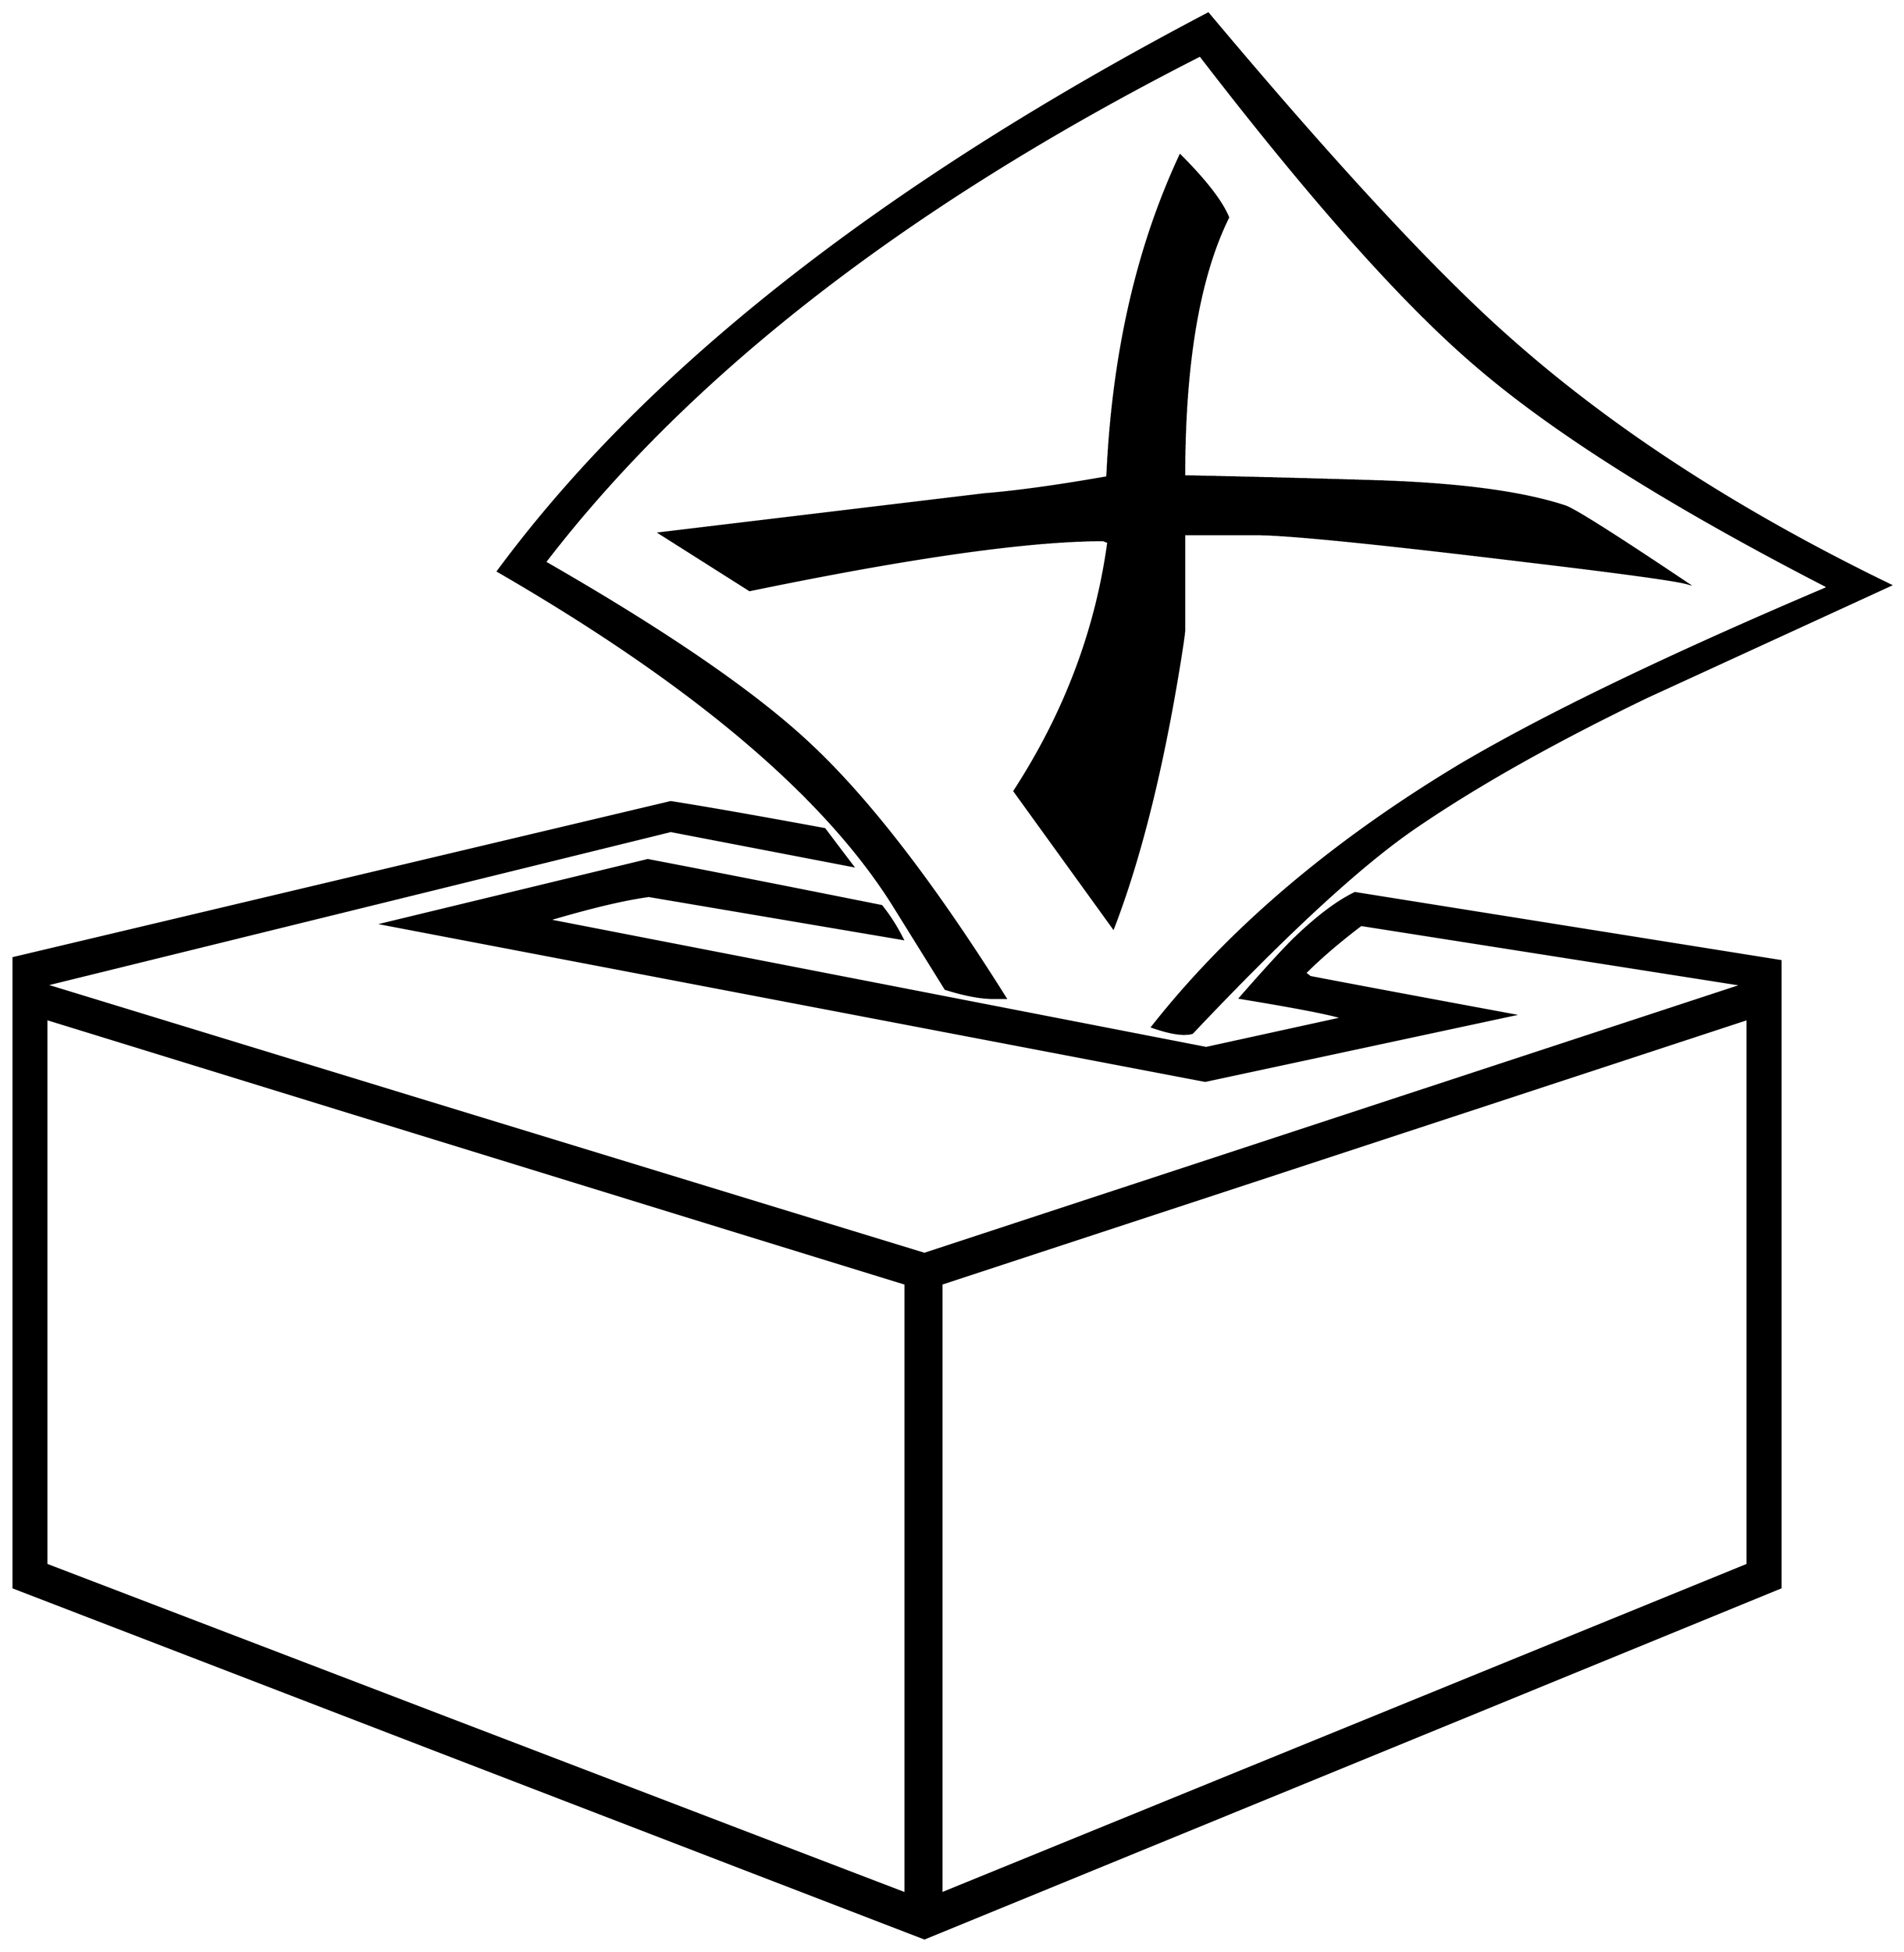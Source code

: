 


\begin{tikzpicture}[y=0.80pt, x=0.80pt, yscale=-1.0, xscale=1.0, inner sep=0pt, outer sep=0pt]
\begin{scope}[shift={(100.0,1677.0)},nonzero rule]
  \path[draw=.,fill=.,line width=1.600pt] (1967.0,-944.0) ..
    controls (1885.667,-906.667) and (1804.333,-869.333) ..
    (1723.0,-832.0) .. controls (1629.0,-786.667) and
    (1551.0,-742.667) .. (1489.0,-700.0) .. controls
    (1435.0,-662.667) and (1361.333,-594.667) .. (1268.0,-496.0) ..
    controls (1266.0,-495.333) and (1263.333,-495.0) ..
    (1260.0,-495.0) .. controls (1252.0,-495.0) and
    (1241.333,-497.333) .. (1228.0,-502.0) .. controls
    (1304.667,-599.333) and (1407.333,-686.667) .. (1536.0,-764.0) ..
    controls (1620.667,-814.0) and (1743.0,-873.0) ..
    (1903.0,-941.0) -- (1903.0,-943.0) .. controls
    (1746.333,-1023.667) and (1629.333,-1097.333) .. (1552.0,-1164.0) ..
    controls (1479.333,-1226.0) and (1387.333,-1329.333) ..
    (1276.0,-1474.0) .. controls (984.667,-1326.0) and
    (766.0,-1157.0) .. (620.0,-967.0) .. controls (742.0,-897.0)
    and (830.333,-836.333) .. (885.0,-785.0) .. controls
    (943.667,-730.333) and (1009.0,-645.667) .. (1081.0,-531.0) --
    (1068.0,-531.0) .. controls (1056.0,-531.0) and
    (1040.333,-534.0) .. (1021.0,-540.0) -- (970.0,-622.0) ..
    controls (901.333,-732.667) and (769.0,-844.667) .. (573.0,-958.0)
    .. controls (721.667,-1159.333) and (958.667,-1345.333) ..
    (1284.0,-1516.0) .. controls (1412.667,-1362.667) and
    (1514.333,-1253.333) .. (1589.0,-1188.0) .. controls
    (1691.0,-1098.0) and (1817.0,-1016.667) .. (1967.0,-944.0) --
    cycle(1763.0,-946.0) .. controls (1751.0,-949.333) and
    (1697.333,-956.667) .. (1602.0,-968.0) .. controls
    (1453.333,-986.0) and (1363.333,-995.0) .. (1332.0,-995.0) --
    (1260.0,-995.0) -- (1260.0,-899.0) .. controls
    (1260.0,-896.333) and (1258.333,-884.667) .. (1255.0,-864.0) ..
    controls (1237.667,-758.0) and (1215.667,-670.333) ..
    (1189.0,-601.0) -- (1090.0,-738.0) .. controls
    (1140.667,-816.0) and (1172.0,-899.0) .. (1184.0,-987.0) --
    (1179.0,-989.0) .. controls (1104.333,-989.0) and
    (986.333,-972.333) .. (825.0,-939.0) -- (735.0,-996.0) --
    (1060.0,-1035.0) .. controls (1092.667,-1037.667) and
    (1133.667,-1043.333) .. (1183.0,-1052.0) .. controls
    (1188.333,-1174.0) and (1212.667,-1281.333) .. (1256.0,-1374.0) ..
    controls (1281.333,-1348.667) and (1297.333,-1328.0) ..
    (1304.0,-1312.0) .. controls (1274.667,-1252.667) and
    (1260.0,-1166.333) .. (1260.0,-1053.0) .. controls
    (1324.667,-1051.667) and (1389.333,-1050.0) .. (1454.0,-1048.0) ..
    controls (1536.0,-1045.333) and (1598.333,-1037.0) ..
    (1641.0,-1023.0) .. controls (1649.667,-1020.333) and
    (1690.333,-994.667) .. (1763.0,-946.0) -- cycle(1857.0,59.0) --
    (1000.0,410.0) -- (88.0,59.0) -- (88.0,-571.0) --
    (746.0,-727.0) .. controls (780.0,-721.667) and (831.333,-712.667)
    .. (900.0,-700.0) .. controls (906.0,-692.0) and
    (915.333,-679.667) .. (928.0,-663.0) -- (746.0,-698.0) --
    (120.0,-544.0) -- (1000.0,-275.0) -- (1819.0,-544.0) --
    (1437.0,-604.0) .. controls (1415.0,-587.333) and
    (1396.333,-571.333) .. (1381.0,-556.0) -- (1386.0,-552.0) ..
    controls (1431.333,-543.333) and (1499.0,-530.667) ..
    (1589.0,-514.0) -- (1281.0,-448.0) -- (458.0,-605.0) --
    (723.0,-669.0) .. controls (782.333,-657.667) and (860.333,-642.333)
    .. (957.0,-623.0) .. controls (965.0,-613.0) and
    (972.0,-602.0) .. (978.0,-590.0) -- (724.0,-633.0) ..
    controls (699.333,-629.667) and (665.667,-621.667) .. (623.0,-609.0)
    -- (1282.0,-481.0) -- (1419.0,-511.0) .. controls
    (1407.0,-515.0) and (1372.667,-521.667) .. (1316.0,-531.0) ..
    controls (1339.333,-557.667) and (1357.0,-577.0) ..
    (1369.0,-589.0) .. controls (1392.333,-611.667) and
    (1413.0,-627.333) .. (1431.0,-636.0) -- (1857.0,-568.0) --
    (1857.0,59.0) -- cycle(1824.0,36.0) -- (1824.0,-510.0) --
    (1017.0,-245.0) -- (1017.0,365.0) -- (1824.0,36.0) --
    cycle(981.0,365.0) -- (981.0,-245.0) -- (121.0,-510.0) --
    (121.0,36.0) -- (981.0,365.0) -- cycle;
\end{scope}

\end{tikzpicture}

